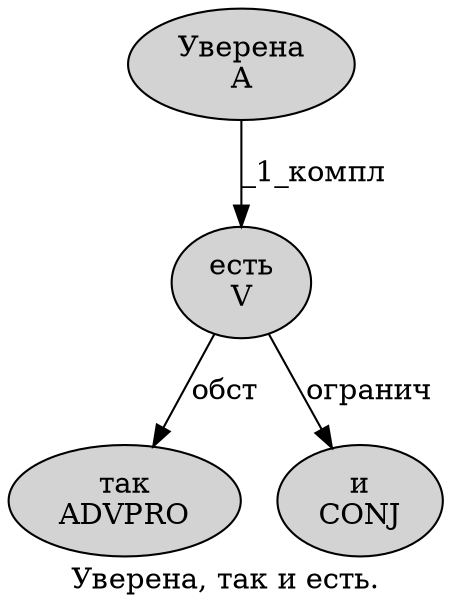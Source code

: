 digraph SENTENCE_656 {
	graph [label="Уверена, так и есть."]
	node [style=filled]
		0 [label="Уверена
A" color="" fillcolor=lightgray penwidth=1 shape=ellipse]
		2 [label="так
ADVPRO" color="" fillcolor=lightgray penwidth=1 shape=ellipse]
		3 [label="и
CONJ" color="" fillcolor=lightgray penwidth=1 shape=ellipse]
		4 [label="есть
V" color="" fillcolor=lightgray penwidth=1 shape=ellipse]
			0 -> 4 [label="_1_компл"]
			4 -> 2 [label="обст"]
			4 -> 3 [label="огранич"]
}